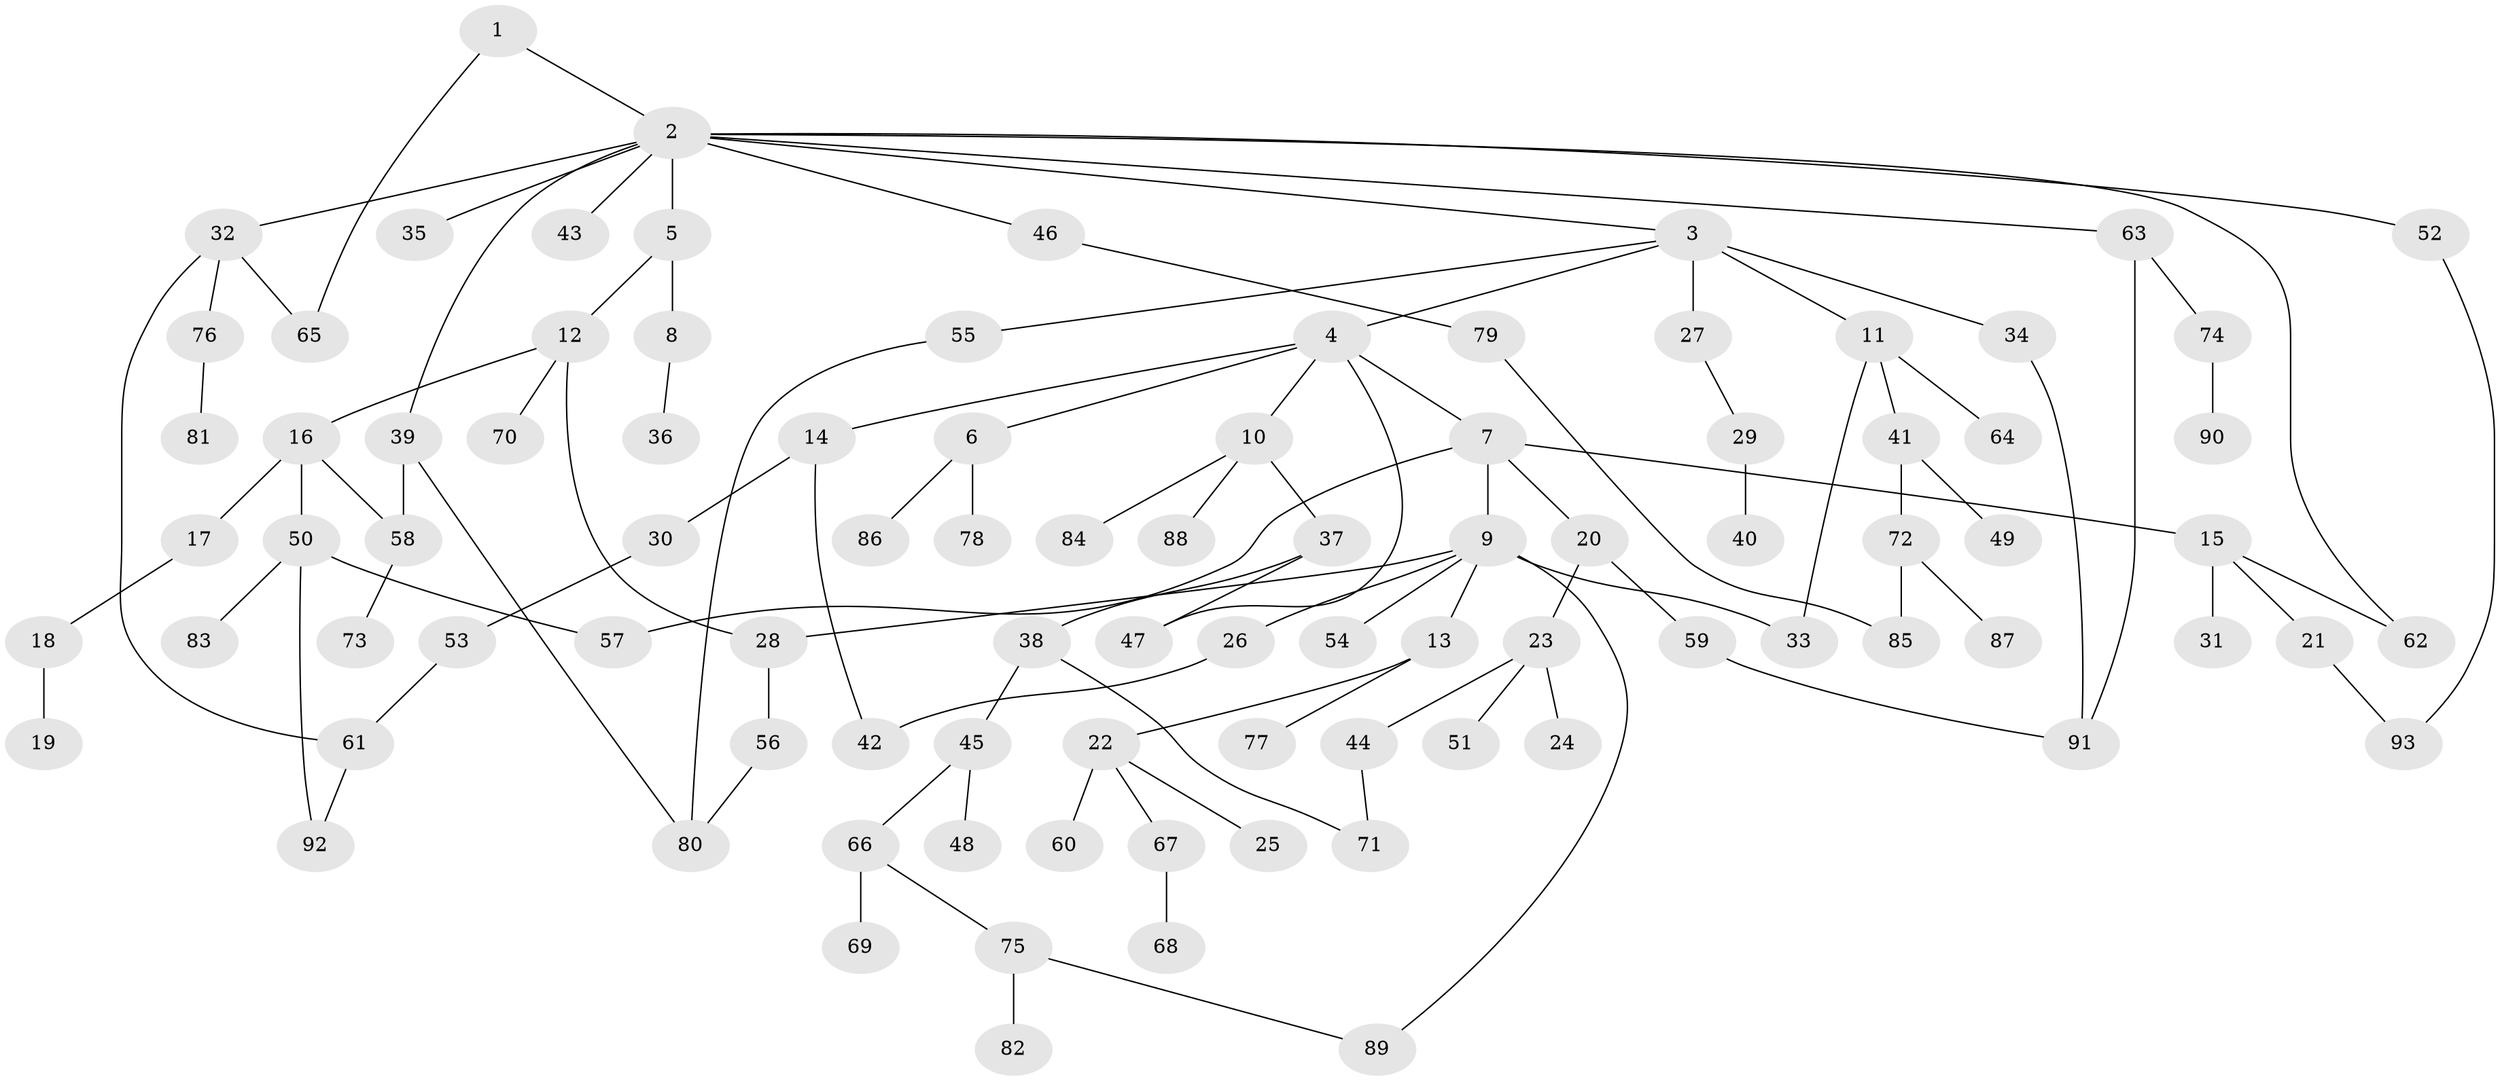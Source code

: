 // Generated by graph-tools (version 1.1) at 2025/13/03/09/25 04:13:36]
// undirected, 93 vertices, 110 edges
graph export_dot {
graph [start="1"]
  node [color=gray90,style=filled];
  1;
  2;
  3;
  4;
  5;
  6;
  7;
  8;
  9;
  10;
  11;
  12;
  13;
  14;
  15;
  16;
  17;
  18;
  19;
  20;
  21;
  22;
  23;
  24;
  25;
  26;
  27;
  28;
  29;
  30;
  31;
  32;
  33;
  34;
  35;
  36;
  37;
  38;
  39;
  40;
  41;
  42;
  43;
  44;
  45;
  46;
  47;
  48;
  49;
  50;
  51;
  52;
  53;
  54;
  55;
  56;
  57;
  58;
  59;
  60;
  61;
  62;
  63;
  64;
  65;
  66;
  67;
  68;
  69;
  70;
  71;
  72;
  73;
  74;
  75;
  76;
  77;
  78;
  79;
  80;
  81;
  82;
  83;
  84;
  85;
  86;
  87;
  88;
  89;
  90;
  91;
  92;
  93;
  1 -- 2;
  1 -- 65;
  2 -- 3;
  2 -- 5;
  2 -- 32;
  2 -- 35;
  2 -- 39;
  2 -- 43;
  2 -- 46;
  2 -- 52;
  2 -- 62;
  2 -- 63;
  3 -- 4;
  3 -- 11;
  3 -- 27;
  3 -- 34;
  3 -- 55;
  4 -- 6;
  4 -- 7;
  4 -- 10;
  4 -- 14;
  4 -- 47;
  5 -- 8;
  5 -- 12;
  6 -- 78;
  6 -- 86;
  7 -- 9;
  7 -- 15;
  7 -- 20;
  7 -- 57;
  8 -- 36;
  9 -- 13;
  9 -- 26;
  9 -- 28;
  9 -- 33;
  9 -- 54;
  9 -- 89;
  10 -- 37;
  10 -- 84;
  10 -- 88;
  11 -- 41;
  11 -- 64;
  11 -- 33;
  12 -- 16;
  12 -- 70;
  12 -- 28;
  13 -- 22;
  13 -- 77;
  14 -- 30;
  14 -- 42;
  15 -- 21;
  15 -- 31;
  15 -- 62;
  16 -- 17;
  16 -- 50;
  16 -- 58;
  17 -- 18;
  18 -- 19;
  20 -- 23;
  20 -- 59;
  21 -- 93;
  22 -- 25;
  22 -- 60;
  22 -- 67;
  23 -- 24;
  23 -- 44;
  23 -- 51;
  26 -- 42;
  27 -- 29;
  28 -- 56;
  29 -- 40;
  30 -- 53;
  32 -- 65;
  32 -- 76;
  32 -- 61;
  34 -- 91;
  37 -- 38;
  37 -- 47;
  38 -- 45;
  38 -- 71;
  39 -- 58;
  39 -- 80;
  41 -- 49;
  41 -- 72;
  44 -- 71;
  45 -- 48;
  45 -- 66;
  46 -- 79;
  50 -- 57;
  50 -- 83;
  50 -- 92;
  52 -- 93;
  53 -- 61;
  55 -- 80;
  56 -- 80;
  58 -- 73;
  59 -- 91;
  61 -- 92;
  63 -- 74;
  63 -- 91;
  66 -- 69;
  66 -- 75;
  67 -- 68;
  72 -- 85;
  72 -- 87;
  74 -- 90;
  75 -- 82;
  75 -- 89;
  76 -- 81;
  79 -- 85;
}
